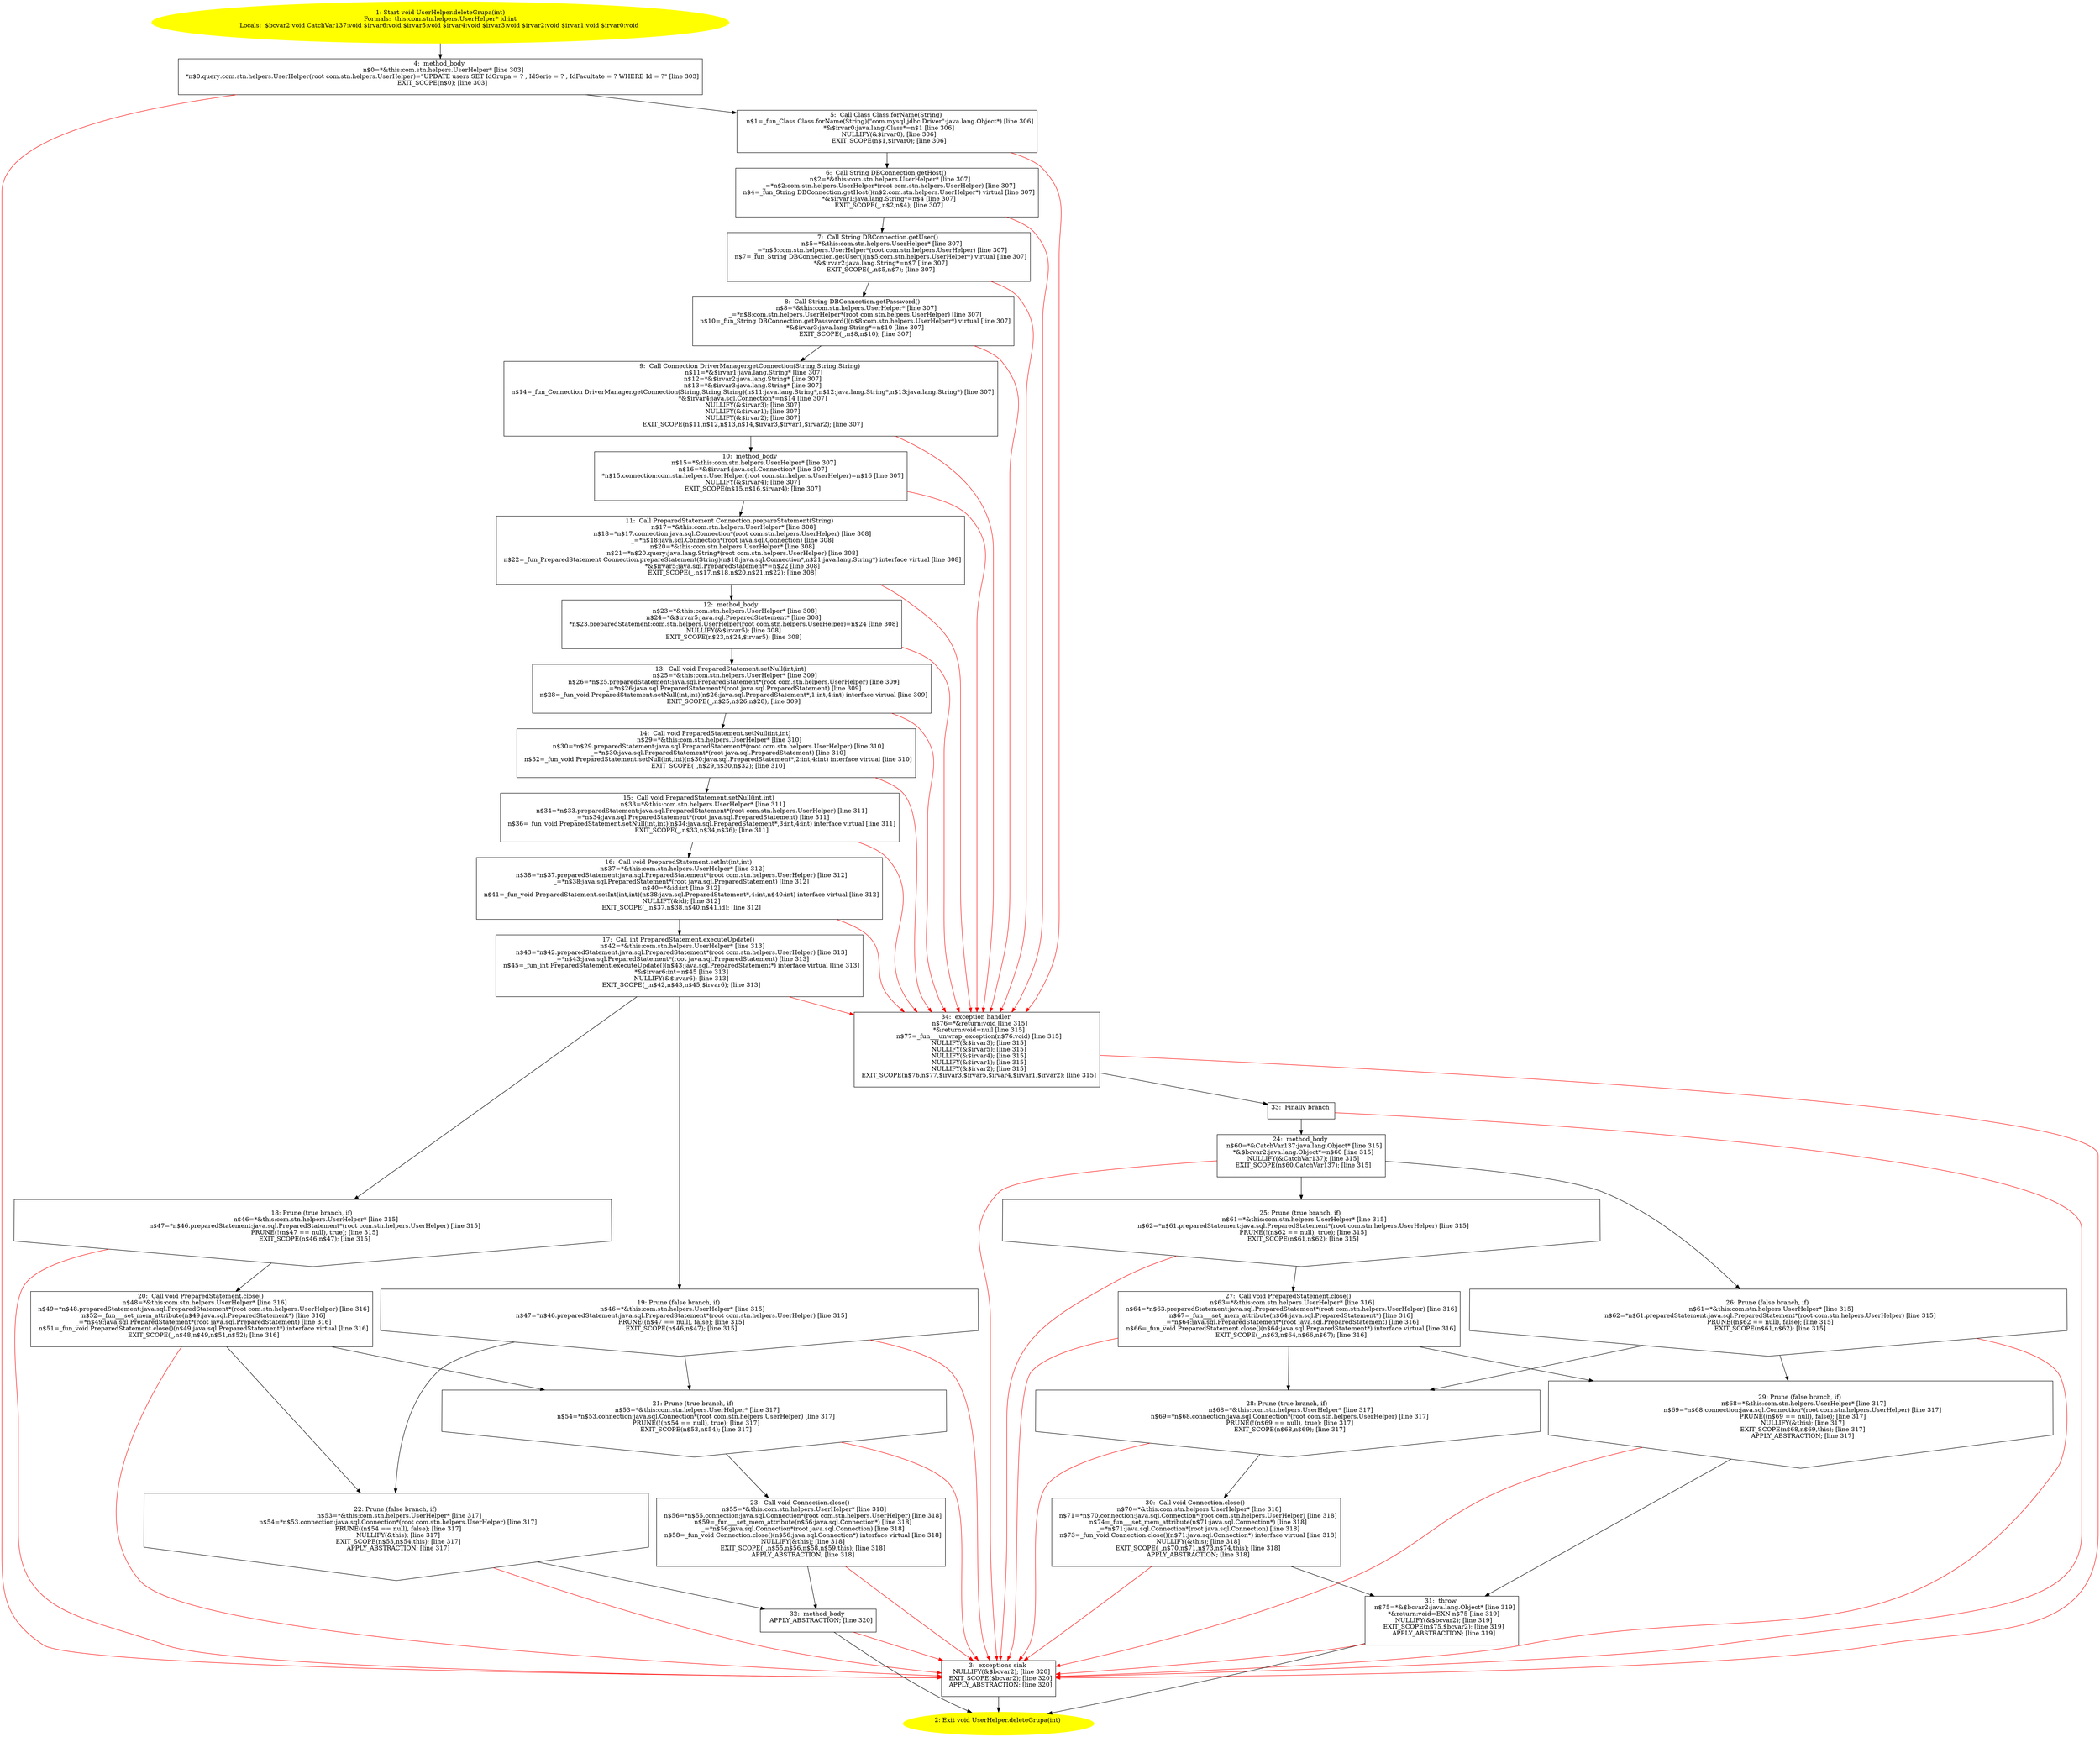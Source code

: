 /* @generated */
digraph cfg {
"com.stn.helpers.UserHelper.deleteGrupa(int):void.e302697787f9e789619f9cb3e0187133_1" [label="1: Start void UserHelper.deleteGrupa(int)\nFormals:  this:com.stn.helpers.UserHelper* id:int\nLocals:  $bcvar2:void CatchVar137:void $irvar6:void $irvar5:void $irvar4:void $irvar3:void $irvar2:void $irvar1:void $irvar0:void \n  " color=yellow style=filled]
	

	 "com.stn.helpers.UserHelper.deleteGrupa(int):void.e302697787f9e789619f9cb3e0187133_1" -> "com.stn.helpers.UserHelper.deleteGrupa(int):void.e302697787f9e789619f9cb3e0187133_4" ;
"com.stn.helpers.UserHelper.deleteGrupa(int):void.e302697787f9e789619f9cb3e0187133_2" [label="2: Exit void UserHelper.deleteGrupa(int) \n  " color=yellow style=filled]
	

"com.stn.helpers.UserHelper.deleteGrupa(int):void.e302697787f9e789619f9cb3e0187133_3" [label="3:  exceptions sink \n   NULLIFY(&$bcvar2); [line 320]\n  EXIT_SCOPE($bcvar2); [line 320]\n  APPLY_ABSTRACTION; [line 320]\n " shape="box"]
	

	 "com.stn.helpers.UserHelper.deleteGrupa(int):void.e302697787f9e789619f9cb3e0187133_3" -> "com.stn.helpers.UserHelper.deleteGrupa(int):void.e302697787f9e789619f9cb3e0187133_2" ;
"com.stn.helpers.UserHelper.deleteGrupa(int):void.e302697787f9e789619f9cb3e0187133_4" [label="4:  method_body \n   n$0=*&this:com.stn.helpers.UserHelper* [line 303]\n  *n$0.query:com.stn.helpers.UserHelper(root com.stn.helpers.UserHelper)=\"UPDATE users SET IdGrupa = ? , IdSerie = ? , IdFacultate = ? WHERE Id = ?\" [line 303]\n  EXIT_SCOPE(n$0); [line 303]\n " shape="box"]
	

	 "com.stn.helpers.UserHelper.deleteGrupa(int):void.e302697787f9e789619f9cb3e0187133_4" -> "com.stn.helpers.UserHelper.deleteGrupa(int):void.e302697787f9e789619f9cb3e0187133_5" ;
	 "com.stn.helpers.UserHelper.deleteGrupa(int):void.e302697787f9e789619f9cb3e0187133_4" -> "com.stn.helpers.UserHelper.deleteGrupa(int):void.e302697787f9e789619f9cb3e0187133_3" [color="red" ];
"com.stn.helpers.UserHelper.deleteGrupa(int):void.e302697787f9e789619f9cb3e0187133_5" [label="5:  Call Class Class.forName(String) \n   n$1=_fun_Class Class.forName(String)(\"com.mysql.jdbc.Driver\":java.lang.Object*) [line 306]\n  *&$irvar0:java.lang.Class*=n$1 [line 306]\n  NULLIFY(&$irvar0); [line 306]\n  EXIT_SCOPE(n$1,$irvar0); [line 306]\n " shape="box"]
	

	 "com.stn.helpers.UserHelper.deleteGrupa(int):void.e302697787f9e789619f9cb3e0187133_5" -> "com.stn.helpers.UserHelper.deleteGrupa(int):void.e302697787f9e789619f9cb3e0187133_6" ;
	 "com.stn.helpers.UserHelper.deleteGrupa(int):void.e302697787f9e789619f9cb3e0187133_5" -> "com.stn.helpers.UserHelper.deleteGrupa(int):void.e302697787f9e789619f9cb3e0187133_34" [color="red" ];
"com.stn.helpers.UserHelper.deleteGrupa(int):void.e302697787f9e789619f9cb3e0187133_6" [label="6:  Call String DBConnection.getHost() \n   n$2=*&this:com.stn.helpers.UserHelper* [line 307]\n  _=*n$2:com.stn.helpers.UserHelper*(root com.stn.helpers.UserHelper) [line 307]\n  n$4=_fun_String DBConnection.getHost()(n$2:com.stn.helpers.UserHelper*) virtual [line 307]\n  *&$irvar1:java.lang.String*=n$4 [line 307]\n  EXIT_SCOPE(_,n$2,n$4); [line 307]\n " shape="box"]
	

	 "com.stn.helpers.UserHelper.deleteGrupa(int):void.e302697787f9e789619f9cb3e0187133_6" -> "com.stn.helpers.UserHelper.deleteGrupa(int):void.e302697787f9e789619f9cb3e0187133_7" ;
	 "com.stn.helpers.UserHelper.deleteGrupa(int):void.e302697787f9e789619f9cb3e0187133_6" -> "com.stn.helpers.UserHelper.deleteGrupa(int):void.e302697787f9e789619f9cb3e0187133_34" [color="red" ];
"com.stn.helpers.UserHelper.deleteGrupa(int):void.e302697787f9e789619f9cb3e0187133_7" [label="7:  Call String DBConnection.getUser() \n   n$5=*&this:com.stn.helpers.UserHelper* [line 307]\n  _=*n$5:com.stn.helpers.UserHelper*(root com.stn.helpers.UserHelper) [line 307]\n  n$7=_fun_String DBConnection.getUser()(n$5:com.stn.helpers.UserHelper*) virtual [line 307]\n  *&$irvar2:java.lang.String*=n$7 [line 307]\n  EXIT_SCOPE(_,n$5,n$7); [line 307]\n " shape="box"]
	

	 "com.stn.helpers.UserHelper.deleteGrupa(int):void.e302697787f9e789619f9cb3e0187133_7" -> "com.stn.helpers.UserHelper.deleteGrupa(int):void.e302697787f9e789619f9cb3e0187133_8" ;
	 "com.stn.helpers.UserHelper.deleteGrupa(int):void.e302697787f9e789619f9cb3e0187133_7" -> "com.stn.helpers.UserHelper.deleteGrupa(int):void.e302697787f9e789619f9cb3e0187133_34" [color="red" ];
"com.stn.helpers.UserHelper.deleteGrupa(int):void.e302697787f9e789619f9cb3e0187133_8" [label="8:  Call String DBConnection.getPassword() \n   n$8=*&this:com.stn.helpers.UserHelper* [line 307]\n  _=*n$8:com.stn.helpers.UserHelper*(root com.stn.helpers.UserHelper) [line 307]\n  n$10=_fun_String DBConnection.getPassword()(n$8:com.stn.helpers.UserHelper*) virtual [line 307]\n  *&$irvar3:java.lang.String*=n$10 [line 307]\n  EXIT_SCOPE(_,n$8,n$10); [line 307]\n " shape="box"]
	

	 "com.stn.helpers.UserHelper.deleteGrupa(int):void.e302697787f9e789619f9cb3e0187133_8" -> "com.stn.helpers.UserHelper.deleteGrupa(int):void.e302697787f9e789619f9cb3e0187133_9" ;
	 "com.stn.helpers.UserHelper.deleteGrupa(int):void.e302697787f9e789619f9cb3e0187133_8" -> "com.stn.helpers.UserHelper.deleteGrupa(int):void.e302697787f9e789619f9cb3e0187133_34" [color="red" ];
"com.stn.helpers.UserHelper.deleteGrupa(int):void.e302697787f9e789619f9cb3e0187133_9" [label="9:  Call Connection DriverManager.getConnection(String,String,String) \n   n$11=*&$irvar1:java.lang.String* [line 307]\n  n$12=*&$irvar2:java.lang.String* [line 307]\n  n$13=*&$irvar3:java.lang.String* [line 307]\n  n$14=_fun_Connection DriverManager.getConnection(String,String,String)(n$11:java.lang.String*,n$12:java.lang.String*,n$13:java.lang.String*) [line 307]\n  *&$irvar4:java.sql.Connection*=n$14 [line 307]\n  NULLIFY(&$irvar3); [line 307]\n  NULLIFY(&$irvar1); [line 307]\n  NULLIFY(&$irvar2); [line 307]\n  EXIT_SCOPE(n$11,n$12,n$13,n$14,$irvar3,$irvar1,$irvar2); [line 307]\n " shape="box"]
	

	 "com.stn.helpers.UserHelper.deleteGrupa(int):void.e302697787f9e789619f9cb3e0187133_9" -> "com.stn.helpers.UserHelper.deleteGrupa(int):void.e302697787f9e789619f9cb3e0187133_10" ;
	 "com.stn.helpers.UserHelper.deleteGrupa(int):void.e302697787f9e789619f9cb3e0187133_9" -> "com.stn.helpers.UserHelper.deleteGrupa(int):void.e302697787f9e789619f9cb3e0187133_34" [color="red" ];
"com.stn.helpers.UserHelper.deleteGrupa(int):void.e302697787f9e789619f9cb3e0187133_10" [label="10:  method_body \n   n$15=*&this:com.stn.helpers.UserHelper* [line 307]\n  n$16=*&$irvar4:java.sql.Connection* [line 307]\n  *n$15.connection:com.stn.helpers.UserHelper(root com.stn.helpers.UserHelper)=n$16 [line 307]\n  NULLIFY(&$irvar4); [line 307]\n  EXIT_SCOPE(n$15,n$16,$irvar4); [line 307]\n " shape="box"]
	

	 "com.stn.helpers.UserHelper.deleteGrupa(int):void.e302697787f9e789619f9cb3e0187133_10" -> "com.stn.helpers.UserHelper.deleteGrupa(int):void.e302697787f9e789619f9cb3e0187133_11" ;
	 "com.stn.helpers.UserHelper.deleteGrupa(int):void.e302697787f9e789619f9cb3e0187133_10" -> "com.stn.helpers.UserHelper.deleteGrupa(int):void.e302697787f9e789619f9cb3e0187133_34" [color="red" ];
"com.stn.helpers.UserHelper.deleteGrupa(int):void.e302697787f9e789619f9cb3e0187133_11" [label="11:  Call PreparedStatement Connection.prepareStatement(String) \n   n$17=*&this:com.stn.helpers.UserHelper* [line 308]\n  n$18=*n$17.connection:java.sql.Connection*(root com.stn.helpers.UserHelper) [line 308]\n  _=*n$18:java.sql.Connection*(root java.sql.Connection) [line 308]\n  n$20=*&this:com.stn.helpers.UserHelper* [line 308]\n  n$21=*n$20.query:java.lang.String*(root com.stn.helpers.UserHelper) [line 308]\n  n$22=_fun_PreparedStatement Connection.prepareStatement(String)(n$18:java.sql.Connection*,n$21:java.lang.String*) interface virtual [line 308]\n  *&$irvar5:java.sql.PreparedStatement*=n$22 [line 308]\n  EXIT_SCOPE(_,n$17,n$18,n$20,n$21,n$22); [line 308]\n " shape="box"]
	

	 "com.stn.helpers.UserHelper.deleteGrupa(int):void.e302697787f9e789619f9cb3e0187133_11" -> "com.stn.helpers.UserHelper.deleteGrupa(int):void.e302697787f9e789619f9cb3e0187133_12" ;
	 "com.stn.helpers.UserHelper.deleteGrupa(int):void.e302697787f9e789619f9cb3e0187133_11" -> "com.stn.helpers.UserHelper.deleteGrupa(int):void.e302697787f9e789619f9cb3e0187133_34" [color="red" ];
"com.stn.helpers.UserHelper.deleteGrupa(int):void.e302697787f9e789619f9cb3e0187133_12" [label="12:  method_body \n   n$23=*&this:com.stn.helpers.UserHelper* [line 308]\n  n$24=*&$irvar5:java.sql.PreparedStatement* [line 308]\n  *n$23.preparedStatement:com.stn.helpers.UserHelper(root com.stn.helpers.UserHelper)=n$24 [line 308]\n  NULLIFY(&$irvar5); [line 308]\n  EXIT_SCOPE(n$23,n$24,$irvar5); [line 308]\n " shape="box"]
	

	 "com.stn.helpers.UserHelper.deleteGrupa(int):void.e302697787f9e789619f9cb3e0187133_12" -> "com.stn.helpers.UserHelper.deleteGrupa(int):void.e302697787f9e789619f9cb3e0187133_13" ;
	 "com.stn.helpers.UserHelper.deleteGrupa(int):void.e302697787f9e789619f9cb3e0187133_12" -> "com.stn.helpers.UserHelper.deleteGrupa(int):void.e302697787f9e789619f9cb3e0187133_34" [color="red" ];
"com.stn.helpers.UserHelper.deleteGrupa(int):void.e302697787f9e789619f9cb3e0187133_13" [label="13:  Call void PreparedStatement.setNull(int,int) \n   n$25=*&this:com.stn.helpers.UserHelper* [line 309]\n  n$26=*n$25.preparedStatement:java.sql.PreparedStatement*(root com.stn.helpers.UserHelper) [line 309]\n  _=*n$26:java.sql.PreparedStatement*(root java.sql.PreparedStatement) [line 309]\n  n$28=_fun_void PreparedStatement.setNull(int,int)(n$26:java.sql.PreparedStatement*,1:int,4:int) interface virtual [line 309]\n  EXIT_SCOPE(_,n$25,n$26,n$28); [line 309]\n " shape="box"]
	

	 "com.stn.helpers.UserHelper.deleteGrupa(int):void.e302697787f9e789619f9cb3e0187133_13" -> "com.stn.helpers.UserHelper.deleteGrupa(int):void.e302697787f9e789619f9cb3e0187133_14" ;
	 "com.stn.helpers.UserHelper.deleteGrupa(int):void.e302697787f9e789619f9cb3e0187133_13" -> "com.stn.helpers.UserHelper.deleteGrupa(int):void.e302697787f9e789619f9cb3e0187133_34" [color="red" ];
"com.stn.helpers.UserHelper.deleteGrupa(int):void.e302697787f9e789619f9cb3e0187133_14" [label="14:  Call void PreparedStatement.setNull(int,int) \n   n$29=*&this:com.stn.helpers.UserHelper* [line 310]\n  n$30=*n$29.preparedStatement:java.sql.PreparedStatement*(root com.stn.helpers.UserHelper) [line 310]\n  _=*n$30:java.sql.PreparedStatement*(root java.sql.PreparedStatement) [line 310]\n  n$32=_fun_void PreparedStatement.setNull(int,int)(n$30:java.sql.PreparedStatement*,2:int,4:int) interface virtual [line 310]\n  EXIT_SCOPE(_,n$29,n$30,n$32); [line 310]\n " shape="box"]
	

	 "com.stn.helpers.UserHelper.deleteGrupa(int):void.e302697787f9e789619f9cb3e0187133_14" -> "com.stn.helpers.UserHelper.deleteGrupa(int):void.e302697787f9e789619f9cb3e0187133_15" ;
	 "com.stn.helpers.UserHelper.deleteGrupa(int):void.e302697787f9e789619f9cb3e0187133_14" -> "com.stn.helpers.UserHelper.deleteGrupa(int):void.e302697787f9e789619f9cb3e0187133_34" [color="red" ];
"com.stn.helpers.UserHelper.deleteGrupa(int):void.e302697787f9e789619f9cb3e0187133_15" [label="15:  Call void PreparedStatement.setNull(int,int) \n   n$33=*&this:com.stn.helpers.UserHelper* [line 311]\n  n$34=*n$33.preparedStatement:java.sql.PreparedStatement*(root com.stn.helpers.UserHelper) [line 311]\n  _=*n$34:java.sql.PreparedStatement*(root java.sql.PreparedStatement) [line 311]\n  n$36=_fun_void PreparedStatement.setNull(int,int)(n$34:java.sql.PreparedStatement*,3:int,4:int) interface virtual [line 311]\n  EXIT_SCOPE(_,n$33,n$34,n$36); [line 311]\n " shape="box"]
	

	 "com.stn.helpers.UserHelper.deleteGrupa(int):void.e302697787f9e789619f9cb3e0187133_15" -> "com.stn.helpers.UserHelper.deleteGrupa(int):void.e302697787f9e789619f9cb3e0187133_16" ;
	 "com.stn.helpers.UserHelper.deleteGrupa(int):void.e302697787f9e789619f9cb3e0187133_15" -> "com.stn.helpers.UserHelper.deleteGrupa(int):void.e302697787f9e789619f9cb3e0187133_34" [color="red" ];
"com.stn.helpers.UserHelper.deleteGrupa(int):void.e302697787f9e789619f9cb3e0187133_16" [label="16:  Call void PreparedStatement.setInt(int,int) \n   n$37=*&this:com.stn.helpers.UserHelper* [line 312]\n  n$38=*n$37.preparedStatement:java.sql.PreparedStatement*(root com.stn.helpers.UserHelper) [line 312]\n  _=*n$38:java.sql.PreparedStatement*(root java.sql.PreparedStatement) [line 312]\n  n$40=*&id:int [line 312]\n  n$41=_fun_void PreparedStatement.setInt(int,int)(n$38:java.sql.PreparedStatement*,4:int,n$40:int) interface virtual [line 312]\n  NULLIFY(&id); [line 312]\n  EXIT_SCOPE(_,n$37,n$38,n$40,n$41,id); [line 312]\n " shape="box"]
	

	 "com.stn.helpers.UserHelper.deleteGrupa(int):void.e302697787f9e789619f9cb3e0187133_16" -> "com.stn.helpers.UserHelper.deleteGrupa(int):void.e302697787f9e789619f9cb3e0187133_17" ;
	 "com.stn.helpers.UserHelper.deleteGrupa(int):void.e302697787f9e789619f9cb3e0187133_16" -> "com.stn.helpers.UserHelper.deleteGrupa(int):void.e302697787f9e789619f9cb3e0187133_34" [color="red" ];
"com.stn.helpers.UserHelper.deleteGrupa(int):void.e302697787f9e789619f9cb3e0187133_17" [label="17:  Call int PreparedStatement.executeUpdate() \n   n$42=*&this:com.stn.helpers.UserHelper* [line 313]\n  n$43=*n$42.preparedStatement:java.sql.PreparedStatement*(root com.stn.helpers.UserHelper) [line 313]\n  _=*n$43:java.sql.PreparedStatement*(root java.sql.PreparedStatement) [line 313]\n  n$45=_fun_int PreparedStatement.executeUpdate()(n$43:java.sql.PreparedStatement*) interface virtual [line 313]\n  *&$irvar6:int=n$45 [line 313]\n  NULLIFY(&$irvar6); [line 313]\n  EXIT_SCOPE(_,n$42,n$43,n$45,$irvar6); [line 313]\n " shape="box"]
	

	 "com.stn.helpers.UserHelper.deleteGrupa(int):void.e302697787f9e789619f9cb3e0187133_17" -> "com.stn.helpers.UserHelper.deleteGrupa(int):void.e302697787f9e789619f9cb3e0187133_18" ;
	 "com.stn.helpers.UserHelper.deleteGrupa(int):void.e302697787f9e789619f9cb3e0187133_17" -> "com.stn.helpers.UserHelper.deleteGrupa(int):void.e302697787f9e789619f9cb3e0187133_19" ;
	 "com.stn.helpers.UserHelper.deleteGrupa(int):void.e302697787f9e789619f9cb3e0187133_17" -> "com.stn.helpers.UserHelper.deleteGrupa(int):void.e302697787f9e789619f9cb3e0187133_34" [color="red" ];
"com.stn.helpers.UserHelper.deleteGrupa(int):void.e302697787f9e789619f9cb3e0187133_18" [label="18: Prune (true branch, if) \n   n$46=*&this:com.stn.helpers.UserHelper* [line 315]\n  n$47=*n$46.preparedStatement:java.sql.PreparedStatement*(root com.stn.helpers.UserHelper) [line 315]\n  PRUNE(!(n$47 == null), true); [line 315]\n  EXIT_SCOPE(n$46,n$47); [line 315]\n " shape="invhouse"]
	

	 "com.stn.helpers.UserHelper.deleteGrupa(int):void.e302697787f9e789619f9cb3e0187133_18" -> "com.stn.helpers.UserHelper.deleteGrupa(int):void.e302697787f9e789619f9cb3e0187133_20" ;
	 "com.stn.helpers.UserHelper.deleteGrupa(int):void.e302697787f9e789619f9cb3e0187133_18" -> "com.stn.helpers.UserHelper.deleteGrupa(int):void.e302697787f9e789619f9cb3e0187133_3" [color="red" ];
"com.stn.helpers.UserHelper.deleteGrupa(int):void.e302697787f9e789619f9cb3e0187133_19" [label="19: Prune (false branch, if) \n   n$46=*&this:com.stn.helpers.UserHelper* [line 315]\n  n$47=*n$46.preparedStatement:java.sql.PreparedStatement*(root com.stn.helpers.UserHelper) [line 315]\n  PRUNE((n$47 == null), false); [line 315]\n  EXIT_SCOPE(n$46,n$47); [line 315]\n " shape="invhouse"]
	

	 "com.stn.helpers.UserHelper.deleteGrupa(int):void.e302697787f9e789619f9cb3e0187133_19" -> "com.stn.helpers.UserHelper.deleteGrupa(int):void.e302697787f9e789619f9cb3e0187133_21" ;
	 "com.stn.helpers.UserHelper.deleteGrupa(int):void.e302697787f9e789619f9cb3e0187133_19" -> "com.stn.helpers.UserHelper.deleteGrupa(int):void.e302697787f9e789619f9cb3e0187133_22" ;
	 "com.stn.helpers.UserHelper.deleteGrupa(int):void.e302697787f9e789619f9cb3e0187133_19" -> "com.stn.helpers.UserHelper.deleteGrupa(int):void.e302697787f9e789619f9cb3e0187133_3" [color="red" ];
"com.stn.helpers.UserHelper.deleteGrupa(int):void.e302697787f9e789619f9cb3e0187133_20" [label="20:  Call void PreparedStatement.close() \n   n$48=*&this:com.stn.helpers.UserHelper* [line 316]\n  n$49=*n$48.preparedStatement:java.sql.PreparedStatement*(root com.stn.helpers.UserHelper) [line 316]\n  n$52=_fun___set_mem_attribute(n$49:java.sql.PreparedStatement*) [line 316]\n  _=*n$49:java.sql.PreparedStatement*(root java.sql.PreparedStatement) [line 316]\n  n$51=_fun_void PreparedStatement.close()(n$49:java.sql.PreparedStatement*) interface virtual [line 316]\n  EXIT_SCOPE(_,n$48,n$49,n$51,n$52); [line 316]\n " shape="box"]
	

	 "com.stn.helpers.UserHelper.deleteGrupa(int):void.e302697787f9e789619f9cb3e0187133_20" -> "com.stn.helpers.UserHelper.deleteGrupa(int):void.e302697787f9e789619f9cb3e0187133_21" ;
	 "com.stn.helpers.UserHelper.deleteGrupa(int):void.e302697787f9e789619f9cb3e0187133_20" -> "com.stn.helpers.UserHelper.deleteGrupa(int):void.e302697787f9e789619f9cb3e0187133_22" ;
	 "com.stn.helpers.UserHelper.deleteGrupa(int):void.e302697787f9e789619f9cb3e0187133_20" -> "com.stn.helpers.UserHelper.deleteGrupa(int):void.e302697787f9e789619f9cb3e0187133_3" [color="red" ];
"com.stn.helpers.UserHelper.deleteGrupa(int):void.e302697787f9e789619f9cb3e0187133_21" [label="21: Prune (true branch, if) \n   n$53=*&this:com.stn.helpers.UserHelper* [line 317]\n  n$54=*n$53.connection:java.sql.Connection*(root com.stn.helpers.UserHelper) [line 317]\n  PRUNE(!(n$54 == null), true); [line 317]\n  EXIT_SCOPE(n$53,n$54); [line 317]\n " shape="invhouse"]
	

	 "com.stn.helpers.UserHelper.deleteGrupa(int):void.e302697787f9e789619f9cb3e0187133_21" -> "com.stn.helpers.UserHelper.deleteGrupa(int):void.e302697787f9e789619f9cb3e0187133_23" ;
	 "com.stn.helpers.UserHelper.deleteGrupa(int):void.e302697787f9e789619f9cb3e0187133_21" -> "com.stn.helpers.UserHelper.deleteGrupa(int):void.e302697787f9e789619f9cb3e0187133_3" [color="red" ];
"com.stn.helpers.UserHelper.deleteGrupa(int):void.e302697787f9e789619f9cb3e0187133_22" [label="22: Prune (false branch, if) \n   n$53=*&this:com.stn.helpers.UserHelper* [line 317]\n  n$54=*n$53.connection:java.sql.Connection*(root com.stn.helpers.UserHelper) [line 317]\n  PRUNE((n$54 == null), false); [line 317]\n  NULLIFY(&this); [line 317]\n  EXIT_SCOPE(n$53,n$54,this); [line 317]\n  APPLY_ABSTRACTION; [line 317]\n " shape="invhouse"]
	

	 "com.stn.helpers.UserHelper.deleteGrupa(int):void.e302697787f9e789619f9cb3e0187133_22" -> "com.stn.helpers.UserHelper.deleteGrupa(int):void.e302697787f9e789619f9cb3e0187133_32" ;
	 "com.stn.helpers.UserHelper.deleteGrupa(int):void.e302697787f9e789619f9cb3e0187133_22" -> "com.stn.helpers.UserHelper.deleteGrupa(int):void.e302697787f9e789619f9cb3e0187133_3" [color="red" ];
"com.stn.helpers.UserHelper.deleteGrupa(int):void.e302697787f9e789619f9cb3e0187133_23" [label="23:  Call void Connection.close() \n   n$55=*&this:com.stn.helpers.UserHelper* [line 318]\n  n$56=*n$55.connection:java.sql.Connection*(root com.stn.helpers.UserHelper) [line 318]\n  n$59=_fun___set_mem_attribute(n$56:java.sql.Connection*) [line 318]\n  _=*n$56:java.sql.Connection*(root java.sql.Connection) [line 318]\n  n$58=_fun_void Connection.close()(n$56:java.sql.Connection*) interface virtual [line 318]\n  NULLIFY(&this); [line 318]\n  EXIT_SCOPE(_,n$55,n$56,n$58,n$59,this); [line 318]\n  APPLY_ABSTRACTION; [line 318]\n " shape="box"]
	

	 "com.stn.helpers.UserHelper.deleteGrupa(int):void.e302697787f9e789619f9cb3e0187133_23" -> "com.stn.helpers.UserHelper.deleteGrupa(int):void.e302697787f9e789619f9cb3e0187133_32" ;
	 "com.stn.helpers.UserHelper.deleteGrupa(int):void.e302697787f9e789619f9cb3e0187133_23" -> "com.stn.helpers.UserHelper.deleteGrupa(int):void.e302697787f9e789619f9cb3e0187133_3" [color="red" ];
"com.stn.helpers.UserHelper.deleteGrupa(int):void.e302697787f9e789619f9cb3e0187133_24" [label="24:  method_body \n   n$60=*&CatchVar137:java.lang.Object* [line 315]\n  *&$bcvar2:java.lang.Object*=n$60 [line 315]\n  NULLIFY(&CatchVar137); [line 315]\n  EXIT_SCOPE(n$60,CatchVar137); [line 315]\n " shape="box"]
	

	 "com.stn.helpers.UserHelper.deleteGrupa(int):void.e302697787f9e789619f9cb3e0187133_24" -> "com.stn.helpers.UserHelper.deleteGrupa(int):void.e302697787f9e789619f9cb3e0187133_25" ;
	 "com.stn.helpers.UserHelper.deleteGrupa(int):void.e302697787f9e789619f9cb3e0187133_24" -> "com.stn.helpers.UserHelper.deleteGrupa(int):void.e302697787f9e789619f9cb3e0187133_26" ;
	 "com.stn.helpers.UserHelper.deleteGrupa(int):void.e302697787f9e789619f9cb3e0187133_24" -> "com.stn.helpers.UserHelper.deleteGrupa(int):void.e302697787f9e789619f9cb3e0187133_3" [color="red" ];
"com.stn.helpers.UserHelper.deleteGrupa(int):void.e302697787f9e789619f9cb3e0187133_25" [label="25: Prune (true branch, if) \n   n$61=*&this:com.stn.helpers.UserHelper* [line 315]\n  n$62=*n$61.preparedStatement:java.sql.PreparedStatement*(root com.stn.helpers.UserHelper) [line 315]\n  PRUNE(!(n$62 == null), true); [line 315]\n  EXIT_SCOPE(n$61,n$62); [line 315]\n " shape="invhouse"]
	

	 "com.stn.helpers.UserHelper.deleteGrupa(int):void.e302697787f9e789619f9cb3e0187133_25" -> "com.stn.helpers.UserHelper.deleteGrupa(int):void.e302697787f9e789619f9cb3e0187133_27" ;
	 "com.stn.helpers.UserHelper.deleteGrupa(int):void.e302697787f9e789619f9cb3e0187133_25" -> "com.stn.helpers.UserHelper.deleteGrupa(int):void.e302697787f9e789619f9cb3e0187133_3" [color="red" ];
"com.stn.helpers.UserHelper.deleteGrupa(int):void.e302697787f9e789619f9cb3e0187133_26" [label="26: Prune (false branch, if) \n   n$61=*&this:com.stn.helpers.UserHelper* [line 315]\n  n$62=*n$61.preparedStatement:java.sql.PreparedStatement*(root com.stn.helpers.UserHelper) [line 315]\n  PRUNE((n$62 == null), false); [line 315]\n  EXIT_SCOPE(n$61,n$62); [line 315]\n " shape="invhouse"]
	

	 "com.stn.helpers.UserHelper.deleteGrupa(int):void.e302697787f9e789619f9cb3e0187133_26" -> "com.stn.helpers.UserHelper.deleteGrupa(int):void.e302697787f9e789619f9cb3e0187133_28" ;
	 "com.stn.helpers.UserHelper.deleteGrupa(int):void.e302697787f9e789619f9cb3e0187133_26" -> "com.stn.helpers.UserHelper.deleteGrupa(int):void.e302697787f9e789619f9cb3e0187133_29" ;
	 "com.stn.helpers.UserHelper.deleteGrupa(int):void.e302697787f9e789619f9cb3e0187133_26" -> "com.stn.helpers.UserHelper.deleteGrupa(int):void.e302697787f9e789619f9cb3e0187133_3" [color="red" ];
"com.stn.helpers.UserHelper.deleteGrupa(int):void.e302697787f9e789619f9cb3e0187133_27" [label="27:  Call void PreparedStatement.close() \n   n$63=*&this:com.stn.helpers.UserHelper* [line 316]\n  n$64=*n$63.preparedStatement:java.sql.PreparedStatement*(root com.stn.helpers.UserHelper) [line 316]\n  n$67=_fun___set_mem_attribute(n$64:java.sql.PreparedStatement*) [line 316]\n  _=*n$64:java.sql.PreparedStatement*(root java.sql.PreparedStatement) [line 316]\n  n$66=_fun_void PreparedStatement.close()(n$64:java.sql.PreparedStatement*) interface virtual [line 316]\n  EXIT_SCOPE(_,n$63,n$64,n$66,n$67); [line 316]\n " shape="box"]
	

	 "com.stn.helpers.UserHelper.deleteGrupa(int):void.e302697787f9e789619f9cb3e0187133_27" -> "com.stn.helpers.UserHelper.deleteGrupa(int):void.e302697787f9e789619f9cb3e0187133_28" ;
	 "com.stn.helpers.UserHelper.deleteGrupa(int):void.e302697787f9e789619f9cb3e0187133_27" -> "com.stn.helpers.UserHelper.deleteGrupa(int):void.e302697787f9e789619f9cb3e0187133_29" ;
	 "com.stn.helpers.UserHelper.deleteGrupa(int):void.e302697787f9e789619f9cb3e0187133_27" -> "com.stn.helpers.UserHelper.deleteGrupa(int):void.e302697787f9e789619f9cb3e0187133_3" [color="red" ];
"com.stn.helpers.UserHelper.deleteGrupa(int):void.e302697787f9e789619f9cb3e0187133_28" [label="28: Prune (true branch, if) \n   n$68=*&this:com.stn.helpers.UserHelper* [line 317]\n  n$69=*n$68.connection:java.sql.Connection*(root com.stn.helpers.UserHelper) [line 317]\n  PRUNE(!(n$69 == null), true); [line 317]\n  EXIT_SCOPE(n$68,n$69); [line 317]\n " shape="invhouse"]
	

	 "com.stn.helpers.UserHelper.deleteGrupa(int):void.e302697787f9e789619f9cb3e0187133_28" -> "com.stn.helpers.UserHelper.deleteGrupa(int):void.e302697787f9e789619f9cb3e0187133_30" ;
	 "com.stn.helpers.UserHelper.deleteGrupa(int):void.e302697787f9e789619f9cb3e0187133_28" -> "com.stn.helpers.UserHelper.deleteGrupa(int):void.e302697787f9e789619f9cb3e0187133_3" [color="red" ];
"com.stn.helpers.UserHelper.deleteGrupa(int):void.e302697787f9e789619f9cb3e0187133_29" [label="29: Prune (false branch, if) \n   n$68=*&this:com.stn.helpers.UserHelper* [line 317]\n  n$69=*n$68.connection:java.sql.Connection*(root com.stn.helpers.UserHelper) [line 317]\n  PRUNE((n$69 == null), false); [line 317]\n  NULLIFY(&this); [line 317]\n  EXIT_SCOPE(n$68,n$69,this); [line 317]\n  APPLY_ABSTRACTION; [line 317]\n " shape="invhouse"]
	

	 "com.stn.helpers.UserHelper.deleteGrupa(int):void.e302697787f9e789619f9cb3e0187133_29" -> "com.stn.helpers.UserHelper.deleteGrupa(int):void.e302697787f9e789619f9cb3e0187133_31" ;
	 "com.stn.helpers.UserHelper.deleteGrupa(int):void.e302697787f9e789619f9cb3e0187133_29" -> "com.stn.helpers.UserHelper.deleteGrupa(int):void.e302697787f9e789619f9cb3e0187133_3" [color="red" ];
"com.stn.helpers.UserHelper.deleteGrupa(int):void.e302697787f9e789619f9cb3e0187133_30" [label="30:  Call void Connection.close() \n   n$70=*&this:com.stn.helpers.UserHelper* [line 318]\n  n$71=*n$70.connection:java.sql.Connection*(root com.stn.helpers.UserHelper) [line 318]\n  n$74=_fun___set_mem_attribute(n$71:java.sql.Connection*) [line 318]\n  _=*n$71:java.sql.Connection*(root java.sql.Connection) [line 318]\n  n$73=_fun_void Connection.close()(n$71:java.sql.Connection*) interface virtual [line 318]\n  NULLIFY(&this); [line 318]\n  EXIT_SCOPE(_,n$70,n$71,n$73,n$74,this); [line 318]\n  APPLY_ABSTRACTION; [line 318]\n " shape="box"]
	

	 "com.stn.helpers.UserHelper.deleteGrupa(int):void.e302697787f9e789619f9cb3e0187133_30" -> "com.stn.helpers.UserHelper.deleteGrupa(int):void.e302697787f9e789619f9cb3e0187133_31" ;
	 "com.stn.helpers.UserHelper.deleteGrupa(int):void.e302697787f9e789619f9cb3e0187133_30" -> "com.stn.helpers.UserHelper.deleteGrupa(int):void.e302697787f9e789619f9cb3e0187133_3" [color="red" ];
"com.stn.helpers.UserHelper.deleteGrupa(int):void.e302697787f9e789619f9cb3e0187133_31" [label="31:  throw \n   n$75=*&$bcvar2:java.lang.Object* [line 319]\n  *&return:void=EXN n$75 [line 319]\n  NULLIFY(&$bcvar2); [line 319]\n  EXIT_SCOPE(n$75,$bcvar2); [line 319]\n  APPLY_ABSTRACTION; [line 319]\n " shape="box"]
	

	 "com.stn.helpers.UserHelper.deleteGrupa(int):void.e302697787f9e789619f9cb3e0187133_31" -> "com.stn.helpers.UserHelper.deleteGrupa(int):void.e302697787f9e789619f9cb3e0187133_2" ;
	 "com.stn.helpers.UserHelper.deleteGrupa(int):void.e302697787f9e789619f9cb3e0187133_31" -> "com.stn.helpers.UserHelper.deleteGrupa(int):void.e302697787f9e789619f9cb3e0187133_3" [color="red" ];
"com.stn.helpers.UserHelper.deleteGrupa(int):void.e302697787f9e789619f9cb3e0187133_32" [label="32:  method_body \n   APPLY_ABSTRACTION; [line 320]\n " shape="box"]
	

	 "com.stn.helpers.UserHelper.deleteGrupa(int):void.e302697787f9e789619f9cb3e0187133_32" -> "com.stn.helpers.UserHelper.deleteGrupa(int):void.e302697787f9e789619f9cb3e0187133_2" ;
	 "com.stn.helpers.UserHelper.deleteGrupa(int):void.e302697787f9e789619f9cb3e0187133_32" -> "com.stn.helpers.UserHelper.deleteGrupa(int):void.e302697787f9e789619f9cb3e0187133_3" [color="red" ];
"com.stn.helpers.UserHelper.deleteGrupa(int):void.e302697787f9e789619f9cb3e0187133_33" [label="33:  Finally branch \n  " shape="box"]
	

	 "com.stn.helpers.UserHelper.deleteGrupa(int):void.e302697787f9e789619f9cb3e0187133_33" -> "com.stn.helpers.UserHelper.deleteGrupa(int):void.e302697787f9e789619f9cb3e0187133_24" ;
	 "com.stn.helpers.UserHelper.deleteGrupa(int):void.e302697787f9e789619f9cb3e0187133_33" -> "com.stn.helpers.UserHelper.deleteGrupa(int):void.e302697787f9e789619f9cb3e0187133_3" [color="red" ];
"com.stn.helpers.UserHelper.deleteGrupa(int):void.e302697787f9e789619f9cb3e0187133_34" [label="34:  exception handler \n   n$76=*&return:void [line 315]\n  *&return:void=null [line 315]\n  n$77=_fun___unwrap_exception(n$76:void) [line 315]\n  NULLIFY(&$irvar3); [line 315]\n  NULLIFY(&$irvar5); [line 315]\n  NULLIFY(&$irvar4); [line 315]\n  NULLIFY(&$irvar1); [line 315]\n  NULLIFY(&$irvar2); [line 315]\n  EXIT_SCOPE(n$76,n$77,$irvar3,$irvar5,$irvar4,$irvar1,$irvar2); [line 315]\n " shape="box"]
	

	 "com.stn.helpers.UserHelper.deleteGrupa(int):void.e302697787f9e789619f9cb3e0187133_34" -> "com.stn.helpers.UserHelper.deleteGrupa(int):void.e302697787f9e789619f9cb3e0187133_33" ;
	 "com.stn.helpers.UserHelper.deleteGrupa(int):void.e302697787f9e789619f9cb3e0187133_34" -> "com.stn.helpers.UserHelper.deleteGrupa(int):void.e302697787f9e789619f9cb3e0187133_3" [color="red" ];
}
